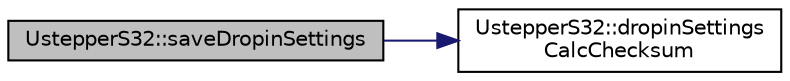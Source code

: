 digraph "UstepperS32::saveDropinSettings"
{
 // LATEX_PDF_SIZE
  edge [fontname="Helvetica",fontsize="10",labelfontname="Helvetica",labelfontsize="10"];
  node [fontname="Helvetica",fontsize="10",shape=record];
  rankdir="LR";
  Node1 [label="UstepperS32::saveDropinSettings",height=0.2,width=0.4,color="black", fillcolor="grey75", style="filled", fontcolor="black",tooltip=" "];
  Node1 -> Node2 [color="midnightblue",fontsize="10",style="solid",fontname="Helvetica"];
  Node2 [label="UstepperS32::dropinSettings\lCalcChecksum",height=0.2,width=0.4,color="black", fillcolor="white", style="filled",URL="$classUstepperS32.html#a05dee84138cda47fcc7db312e3bfe1ef",tooltip=" "];
}
